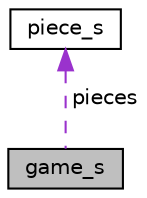 digraph "game_s"
{
  edge [fontname="Helvetica",fontsize="10",labelfontname="Helvetica",labelfontsize="10"];
  node [fontname="Helvetica",fontsize="10",shape=record];
  Node1 [label="game_s",height=0.2,width=0.4,color="black", fillcolor="grey75", style="filled", fontcolor="black"];
  Node2 -> Node1 [dir="back",color="darkorchid3",fontsize="10",style="dashed",label=" pieces" ];
  Node2 [label="piece_s",height=0.2,width=0.4,color="black", fillcolor="white", style="filled",URL="$structpiece__s.html",tooltip="A piece represents a vehicle of the game rush hour placed on the board. "];
}
